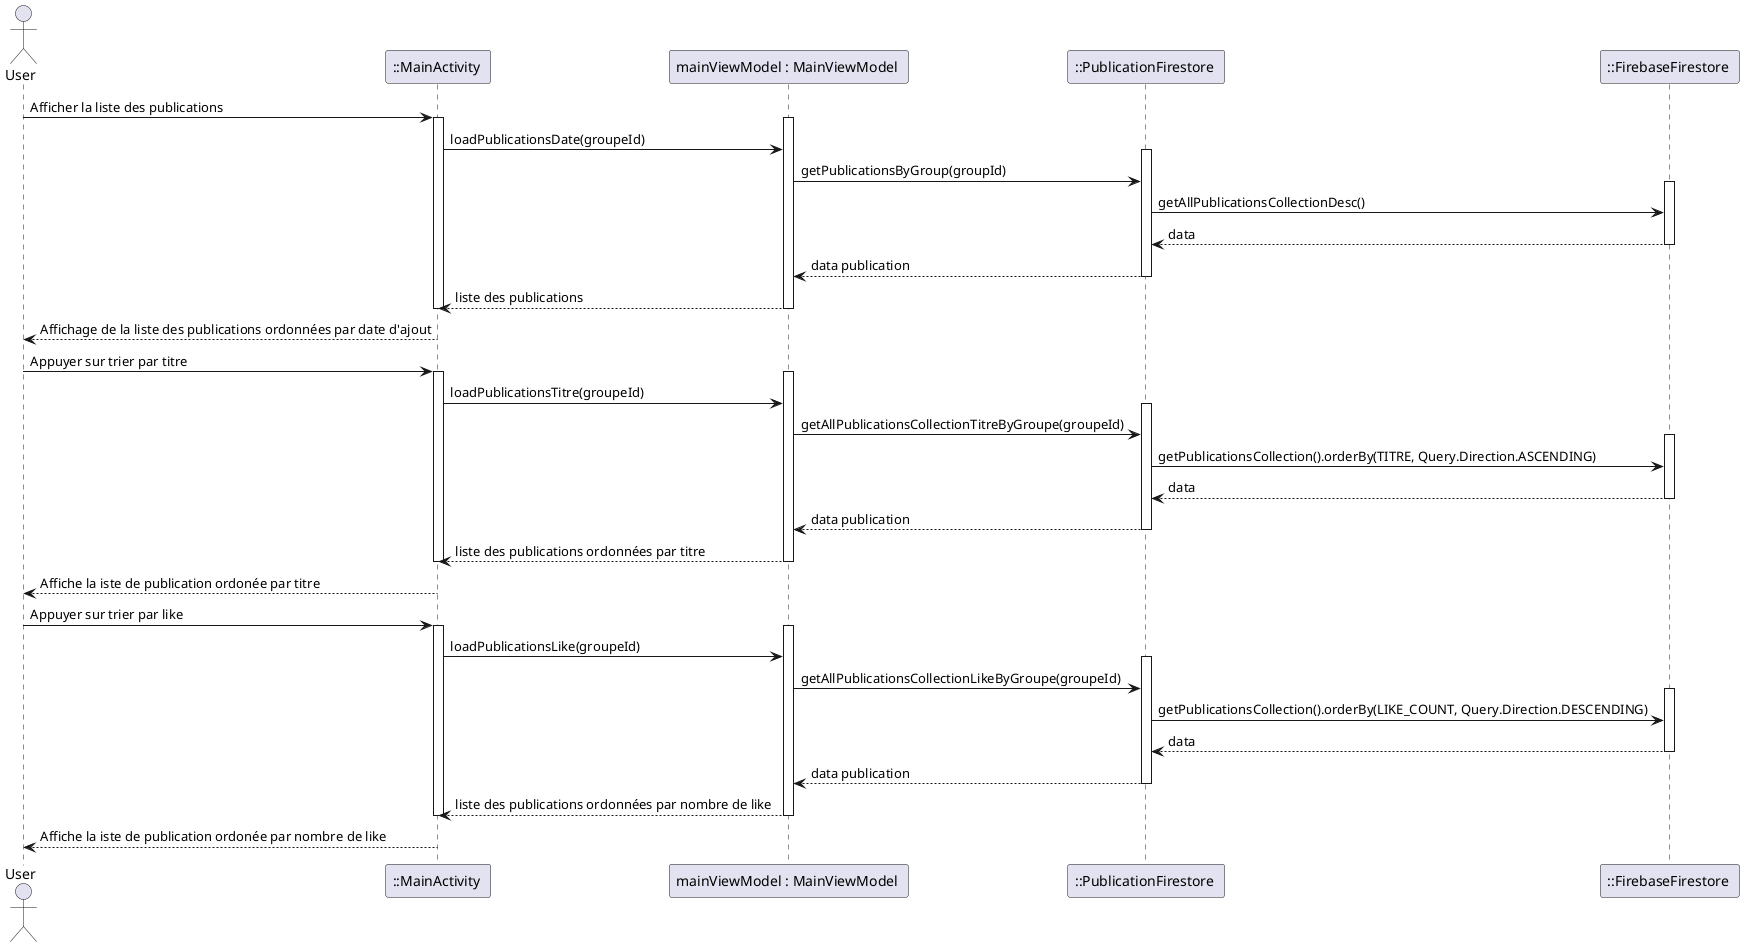 @startuml

actor User as g
participant "::MainActivity " as act
participant "mainViewModel : MainViewModel " as main
participant "::PublicationFirestore " as pubb
participant "::FirebaseFirestore " as base

g -> act: Afficher la liste des publications
activate act
activate main
act -> main : loadPublicationsDate(groupeId)
activate pubb
main -> pubb : getPublicationsByGroup(groupId)
activate base
pubb -> base : getAllPublicationsCollectionDesc()
base --> pubb : data
deactivate base
pubb --> main : data publication
deactivate pubb
main --> act : liste des publications
deactivate main
deactivate act
act --> g : Affichage de la liste des publications ordonnées par date d'ajout
deactivate act

g -> act: Appuyer sur trier par titre
activate act
activate main
act -> main : loadPublicationsTitre(groupeId)
activate pubb
main -> pubb : getAllPublicationsCollectionTitreByGroupe(groupeId)
activate base
pubb -> base : getPublicationsCollection().orderBy(TITRE, Query.Direction.ASCENDING)
base --> pubb : data
deactivate base
pubb --> main : data publication
deactivate pubb
main --> act : liste des publications ordonnées par titre
deactivate main
deactivate act
act --> g : Affiche la iste de publication ordonée par titre
deactivate act

g -> act: Appuyer sur trier par like
activate act
activate main
act -> main : loadPublicationsLike(groupeId)
activate pubb
main -> pubb : getAllPublicationsCollectionLikeByGroupe(groupeId)
activate base
pubb -> base : getPublicationsCollection().orderBy(LIKE_COUNT, Query.Direction.DESCENDING)
base --> pubb : data
deactivate base
pubb --> main : data publication
deactivate pubb
main --> act : liste des publications ordonnées par nombre de like
deactivate main
deactivate act
act --> g : Affiche la iste de publication ordonée par nombre de like
deactivate act

@enduml